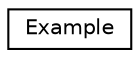 digraph "类继承关系图"
{
 // INTERACTIVE_SVG=YES
 // LATEX_PDF_SIZE
  edge [fontname="Helvetica",fontsize="10",labelfontname="Helvetica",labelfontsize="10"];
  node [fontname="Helvetica",fontsize="10",shape=record];
  rankdir="LR";
  Node0 [label="Example",height=0.2,width=0.4,color="black", fillcolor="white", style="filled",URL="$df/de9/struct_example.html",tooltip="Data associated with an example."];
}
